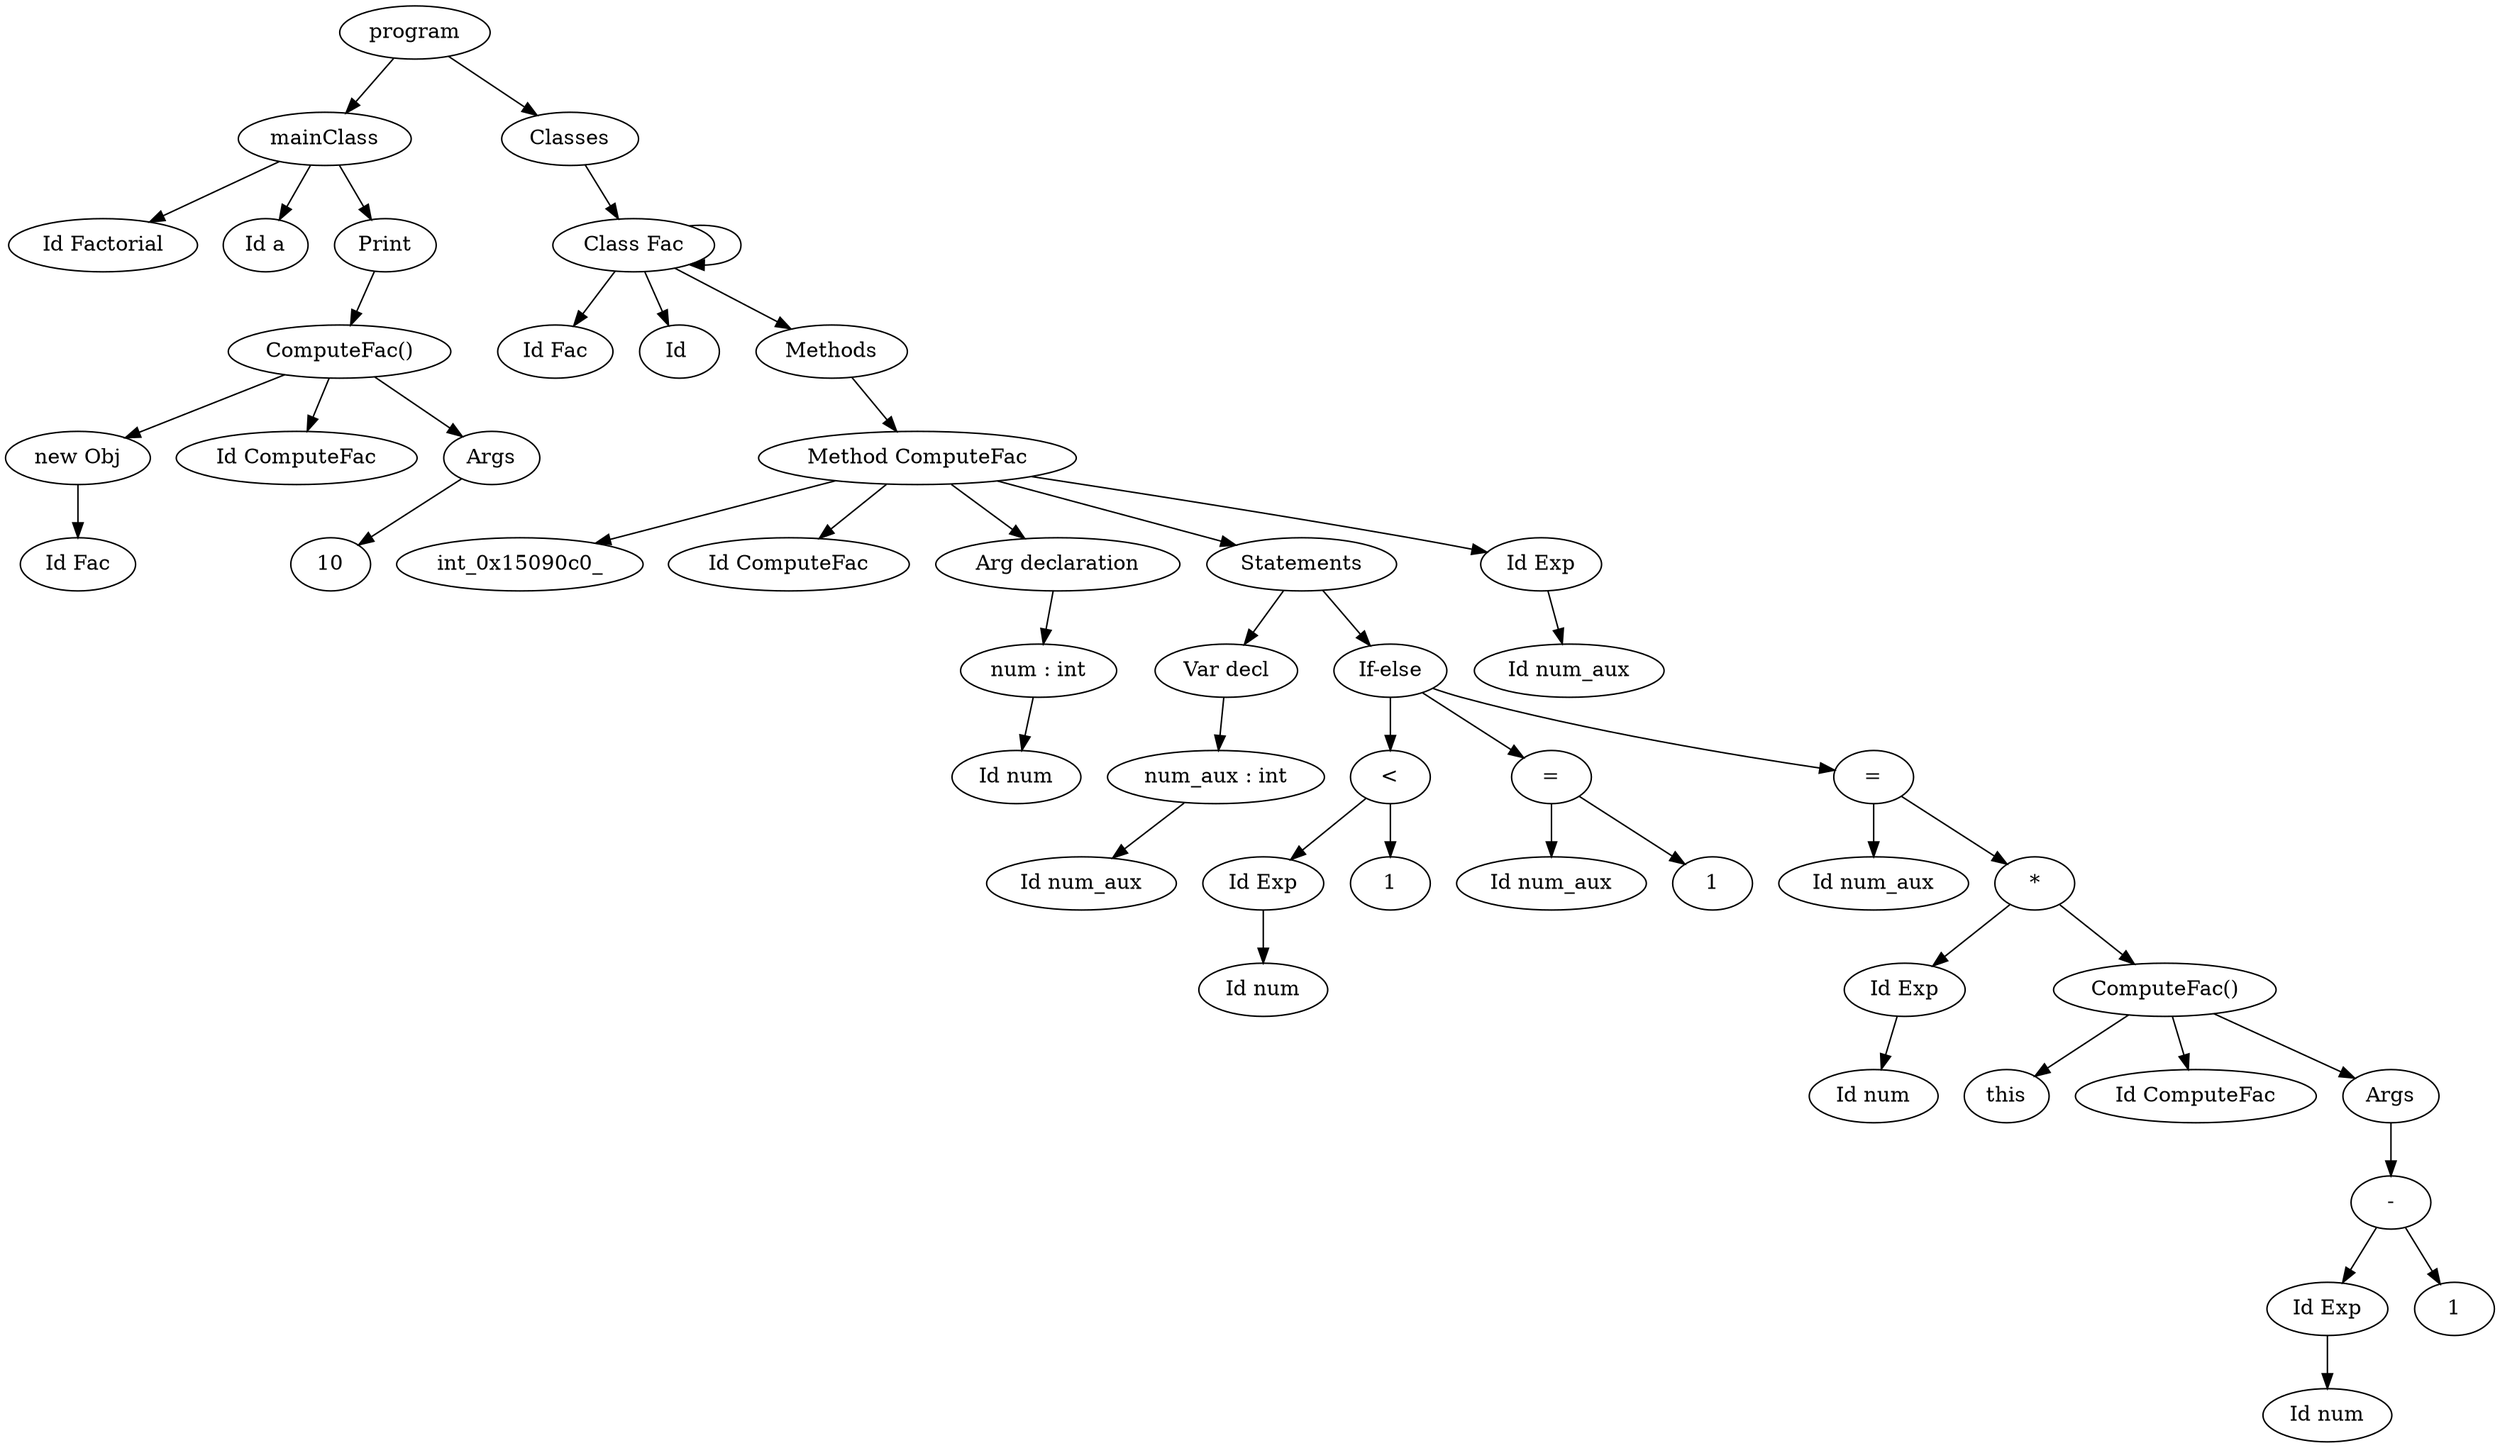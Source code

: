 digraph G {
program -> mainClass -> id_Factorial_0x1508fa8;
id_Factorial_0x1508fa8[label="Id Factorial"];
mainClass -> id_a_0x1508fc8;
id_a_0x1508fc8[label="Id a"];
mainClass -> Print_0x1508f60 -> Call_0x1508f10 -> New_Object_0x1508e70 -> id_Fac_0x1508e88;
id_Fac_0x1508e88[label="Id Fac"];
New_Object_0x1508e70[label="new Obj"];
Call_0x1508f10 -> id_ComputeFac_0x1508f30;
id_ComputeFac_0x1508f30[label="Id ComputeFac"];
Call_0x1508f10 -> Arguments_0x1508eb0 -> constant_0x14fdcd0
constant_0x14fdcd0[label="10"];
Arguments_0x1508eb0[label="Args"];
Call_0x1508f10[label="ComputeFac()"];
Print_0x1508f60[label="Print"];
program -> Class_list_0x1509000 -> Class_0x1509830 -> id_Fac_0x1509848;
id_Fac_0x1509848[label="Id Fac"];
Class_0x1509830 -> id__0x1509868;
id__0x1509868[label="Id "];
Class_0x1509830 -> Class_0x1509830 -> Methods_0x1509080 -> Method_0x15097d0 -> int_0x15090c0_;
Method_0x15097d0 -> id_ComputeFac_0x15097e8;
id_ComputeFac_0x15097e8[label="Id ComputeFac"];
Method_0x15097d0 -> Argument_declarations_0x15091b0 -> var_0x1509160 -> id_num_0x1509180;
id_num_0x1509180[label="Id num"];
var_0x1509160[label="num : int"];
Argument_declarations_0x15091b0[label="Arg declaration"];
Method_0x15097d0 -> Statements_0x1509210 -> var_statement_0x15092f0 -> var_0x15092a0 -> id_num_aux_0x15092c0;
id_num_aux_0x15092c0[label="Id num_aux"];
var_0x15092a0[label="num_aux : int"];
var_statement_0x15092f0[label="Var decl"];
Statements_0x1509210[label="Statements"];
Statements_0x1509210 -> If_0x1509720 -> Less_0x15093c0 -> IdExp_0x1509340 -> id_num_0x1509358;
id_num_0x1509358[label="Id num"];
IdExp_0x1509340[label="Id Exp"];
Less_0x15093c0 -> constant_0x1509390
constant_0x1509390[label="1"];
Less_0x15093c0[label="<"];
If_0x1509720 -> Assign_0x1509430 -> id_num_aux_0x1509448;
id_num_aux_0x1509448[label="Id num_aux"];
Assign_0x1509430 -> constant_0x1509400
constant_0x1509400[label="1"];
Assign_0x1509430[label="="];
If_0x1509720 -> Assign_0x15096d0 -> id_num_aux_0x15096e8;
id_num_aux_0x15096e8[label="Id num_aux"];
Assign_0x15096d0 -> Multiply_0x1509690 -> IdExp_0x1509480 -> id_num_0x1509498;
id_num_0x1509498[label="Id num"];
IdExp_0x1509480[label="Id Exp"];
Multiply_0x1509690 -> Call_0x1509640 -> IdExp_0x15094d0;
IdExp_0x15094d0[label="this"];
Call_0x1509640 -> id_ComputeFac_0x1509660;
id_ComputeFac_0x1509660[label="Id ComputeFac"];
Call_0x1509640 -> Arguments_0x15095e0 -> Minus_0x15095a0 -> IdExp_0x1509520 -> id_num_0x1509538;
id_num_0x1509538[label="Id num"];
IdExp_0x1509520[label="Id Exp"];
Minus_0x15095a0 -> constant_0x1509570
constant_0x1509570[label="1"];
Minus_0x15095a0[label="-"];
Arguments_0x15095e0[label="Args"];
Call_0x1509640[label="ComputeFac()"];
Multiply_0x1509690[label="*"];
Assign_0x15096d0[label="="];
If_0x1509720[label="If-else"];
Statements_0x1509210[label="Statements"];
Method_0x15097d0 -> IdExp_0x1509780 -> id_num_aux_0x1509798;
id_num_aux_0x1509798[label="Id num_aux"];
IdExp_0x1509780[label="Id Exp"];
Method_0x15097d0[label="Method ComputeFac"];
Methods_0x1509080[label="Methods"];
Class_0x1509830[label="Class Fac"];
Class_list_0x1509000[label="Classes"];
}
